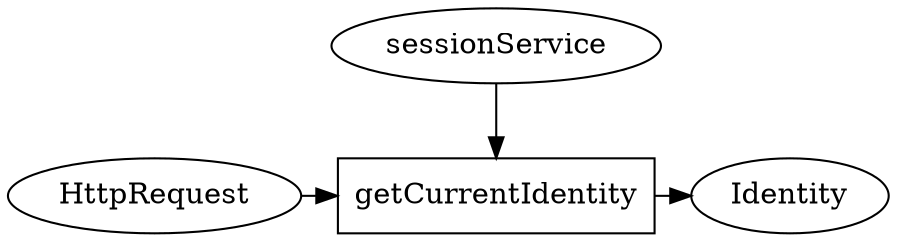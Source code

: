 digraph G {
  subgraph {
    subgraph {
      rankdir=LR
      getCurrentIdentity [shape=box]
      HttpRequest -> getCurrentIdentity -> Identity
      { rank = same; HttpRequest; getCurrentIdentity; Identity }
    }
    subgraph {
      rankdir=LR
      sessionService -> getCurrentIdentity
    }
  }
}
